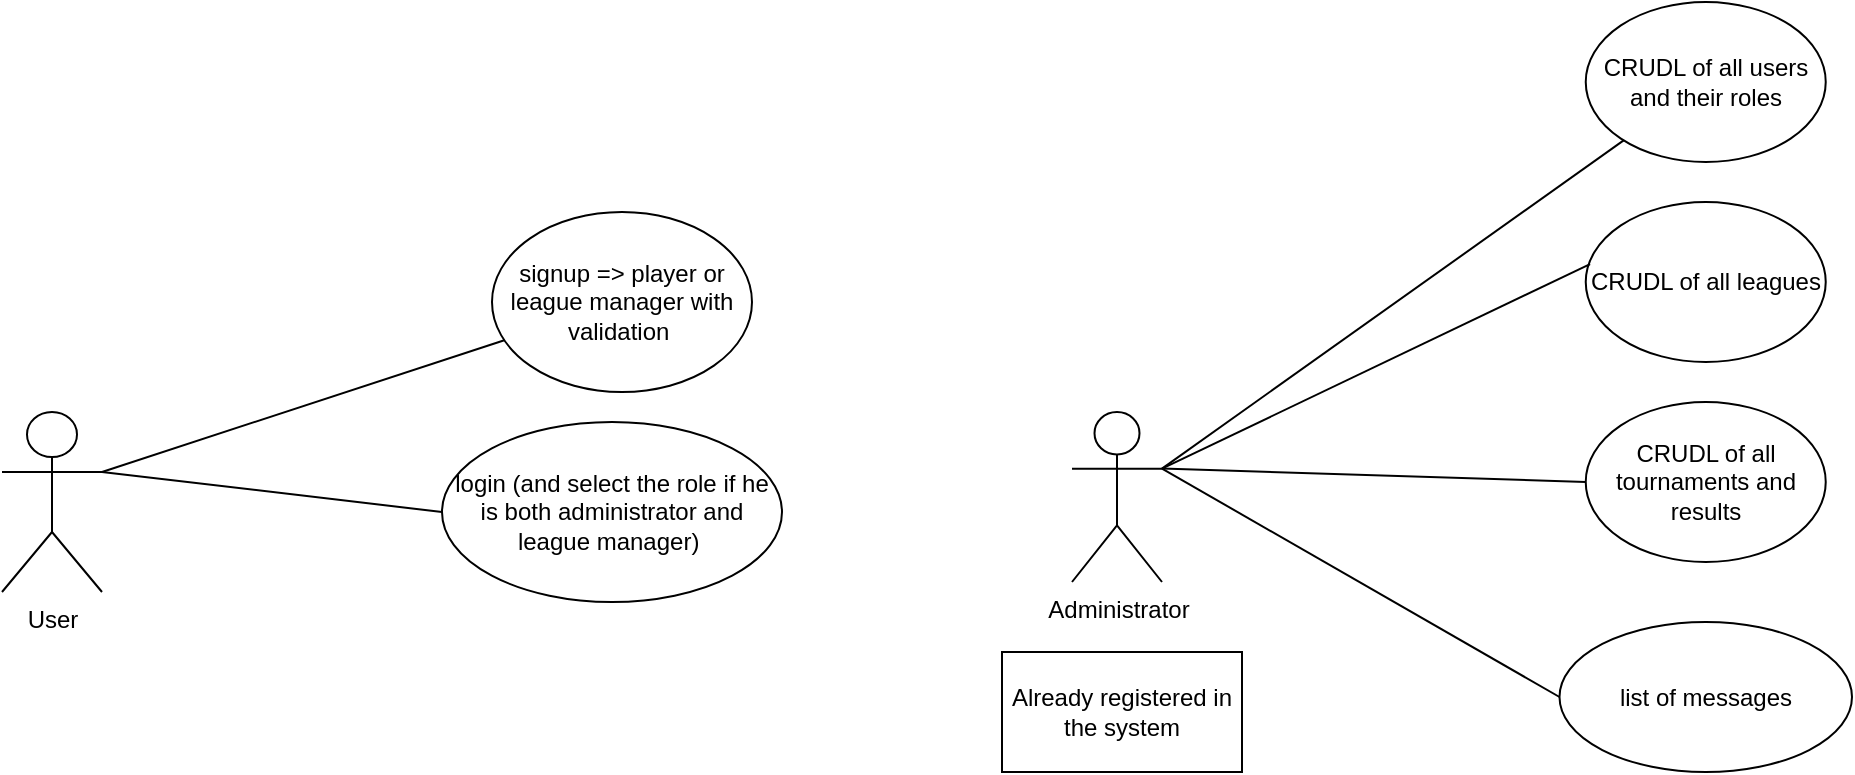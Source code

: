 <mxfile version="16.4.11" type="device"><diagram id="gCbfrtea9OwfJzaeGBsd" name="Page-1"><mxGraphModel dx="1422" dy="1923" grid="1" gridSize="10" guides="1" tooltips="1" connect="1" arrows="1" fold="1" page="1" pageScale="1" pageWidth="1654" pageHeight="1169" math="0" shadow="0"><root><mxCell id="0"/><mxCell id="1" parent="0"/><mxCell id="kiuxOfJmIg9ZptrXsZfO-1" value="User" style="shape=umlActor;verticalLabelPosition=bottom;verticalAlign=top;html=1;outlineConnect=0;" vertex="1" parent="1"><mxGeometry x="120" y="-405" width="50" height="90" as="geometry"/></mxCell><mxCell id="kiuxOfJmIg9ZptrXsZfO-2" value="login (and select the role if he is both administrator and league manager)&amp;nbsp;" style="ellipse;whiteSpace=wrap;html=1;" vertex="1" parent="1"><mxGeometry x="340" y="-400" width="170" height="90" as="geometry"/></mxCell><mxCell id="kiuxOfJmIg9ZptrXsZfO-3" value="signup =&amp;gt; player or league manager with validation&amp;nbsp;" style="ellipse;whiteSpace=wrap;html=1;" vertex="1" parent="1"><mxGeometry x="365" y="-505" width="130" height="90" as="geometry"/></mxCell><mxCell id="kiuxOfJmIg9ZptrXsZfO-4" value="" style="endArrow=none;html=1;rounded=0;exitX=1;exitY=0.333;exitDx=0;exitDy=0;exitPerimeter=0;" edge="1" parent="1" source="kiuxOfJmIg9ZptrXsZfO-1" target="kiuxOfJmIg9ZptrXsZfO-3"><mxGeometry width="50" height="50" relative="1" as="geometry"><mxPoint x="530" y="-45" as="sourcePoint"/><mxPoint x="580" y="-95" as="targetPoint"/></mxGeometry></mxCell><mxCell id="kiuxOfJmIg9ZptrXsZfO-5" value="" style="endArrow=none;html=1;rounded=0;exitX=1;exitY=0.333;exitDx=0;exitDy=0;exitPerimeter=0;entryX=0;entryY=0.5;entryDx=0;entryDy=0;" edge="1" parent="1" source="kiuxOfJmIg9ZptrXsZfO-1" target="kiuxOfJmIg9ZptrXsZfO-2"><mxGeometry width="50" height="50" relative="1" as="geometry"><mxPoint x="530" y="-45" as="sourcePoint"/><mxPoint x="580" y="-95" as="targetPoint"/></mxGeometry></mxCell><mxCell id="kiuxOfJmIg9ZptrXsZfO-6" value="Administrator" style="shape=umlActor;verticalLabelPosition=bottom;verticalAlign=top;html=1;outlineConnect=0;" vertex="1" parent="1"><mxGeometry x="655" y="-405" width="45" height="85" as="geometry"/></mxCell><mxCell id="kiuxOfJmIg9ZptrXsZfO-7" value="Already registered in the system" style="rounded=0;whiteSpace=wrap;html=1;" vertex="1" parent="1"><mxGeometry x="620" y="-285" width="120" height="60" as="geometry"/></mxCell><mxCell id="kiuxOfJmIg9ZptrXsZfO-8" value="list of messages" style="ellipse;whiteSpace=wrap;html=1;" vertex="1" parent="1"><mxGeometry x="898.75" y="-300" width="146.25" height="75" as="geometry"/></mxCell><mxCell id="kiuxOfJmIg9ZptrXsZfO-9" value="CRUDL of all users and their roles" style="ellipse;whiteSpace=wrap;html=1;" vertex="1" parent="1"><mxGeometry x="911.87" y="-610" width="120" height="80" as="geometry"/></mxCell><mxCell id="kiuxOfJmIg9ZptrXsZfO-10" value="CRUDL of all leagues" style="ellipse;whiteSpace=wrap;html=1;" vertex="1" parent="1"><mxGeometry x="911.87" y="-510" width="120" height="80" as="geometry"/></mxCell><mxCell id="kiuxOfJmIg9ZptrXsZfO-11" value="CRUDL of all tournaments and results" style="ellipse;whiteSpace=wrap;html=1;" vertex="1" parent="1"><mxGeometry x="911.87" y="-410" width="120" height="80" as="geometry"/></mxCell><mxCell id="kiuxOfJmIg9ZptrXsZfO-12" value="" style="endArrow=none;html=1;rounded=0;exitX=1;exitY=0.333;exitDx=0;exitDy=0;exitPerimeter=0;" edge="1" parent="1" source="kiuxOfJmIg9ZptrXsZfO-6" target="kiuxOfJmIg9ZptrXsZfO-9"><mxGeometry width="50" height="50" relative="1" as="geometry"><mxPoint x="1234.99" y="-415" as="sourcePoint"/><mxPoint x="1284.99" y="-465" as="targetPoint"/></mxGeometry></mxCell><mxCell id="kiuxOfJmIg9ZptrXsZfO-13" value="" style="endArrow=none;html=1;rounded=0;exitX=1;exitY=0.333;exitDx=0;exitDy=0;exitPerimeter=0;entryX=0.018;entryY=0.388;entryDx=0;entryDy=0;entryPerimeter=0;" edge="1" parent="1" source="kiuxOfJmIg9ZptrXsZfO-6" target="kiuxOfJmIg9ZptrXsZfO-10"><mxGeometry width="50" height="50" relative="1" as="geometry"><mxPoint x="1234.99" y="-415" as="sourcePoint"/><mxPoint x="1284.99" y="-465" as="targetPoint"/></mxGeometry></mxCell><mxCell id="kiuxOfJmIg9ZptrXsZfO-14" value="" style="endArrow=none;html=1;rounded=0;exitX=1;exitY=0.333;exitDx=0;exitDy=0;exitPerimeter=0;entryX=0;entryY=0.5;entryDx=0;entryDy=0;" edge="1" parent="1" source="kiuxOfJmIg9ZptrXsZfO-6" target="kiuxOfJmIg9ZptrXsZfO-11"><mxGeometry width="50" height="50" relative="1" as="geometry"><mxPoint x="1234.99" y="-415" as="sourcePoint"/><mxPoint x="1284.99" y="-465" as="targetPoint"/></mxGeometry></mxCell><mxCell id="kiuxOfJmIg9ZptrXsZfO-15" value="" style="endArrow=none;html=1;rounded=0;exitX=1;exitY=0.333;exitDx=0;exitDy=0;exitPerimeter=0;entryX=0;entryY=0.5;entryDx=0;entryDy=0;" edge="1" parent="1" source="kiuxOfJmIg9ZptrXsZfO-6" target="kiuxOfJmIg9ZptrXsZfO-8"><mxGeometry width="50" height="50" relative="1" as="geometry"><mxPoint x="1234.99" y="-415" as="sourcePoint"/><mxPoint x="1284.99" y="-465" as="targetPoint"/></mxGeometry></mxCell></root></mxGraphModel></diagram></mxfile>